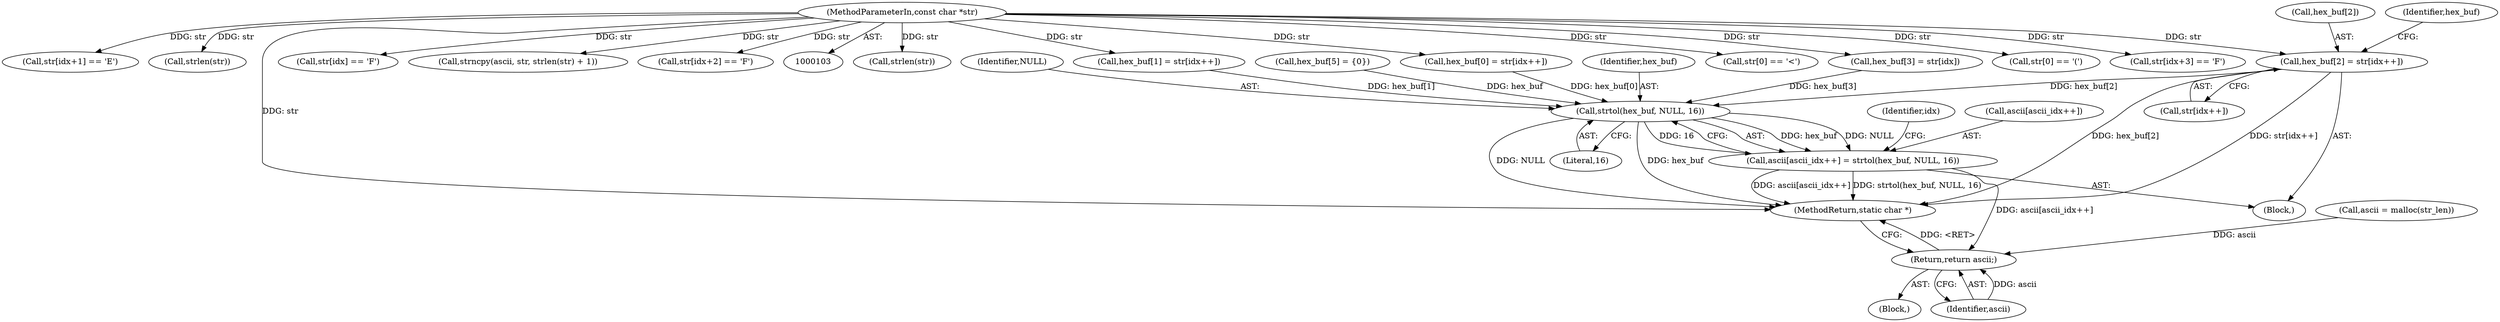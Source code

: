 digraph "0_pdfresurrect_0c4120fffa3dffe97b95c486a120eded82afe8a6_1@array" {
"1000233" [label="(Call,hex_buf[2] = str[idx++])"];
"1000104" [label="(MethodParameterIn,const char *str)"];
"1000253" [label="(Call,strtol(hex_buf, NULL, 16))"];
"1000248" [label="(Call,ascii[ascii_idx++] = strtol(hex_buf, NULL, 16))"];
"1000257" [label="(Return,return ascii;)"];
"1000142" [label="(Call,strlen(str))"];
"1000253" [label="(Call,strtol(hex_buf, NULL, 16))"];
"1000217" [label="(Call,hex_buf[0] = str[idx++])"];
"1000255" [label="(Identifier,NULL)"];
"1000149" [label="(Call,str[0] == '<')"];
"1000113" [label="(Call,hex_buf[5] = {0})"];
"1000254" [label="(Identifier,hex_buf)"];
"1000243" [label="(Identifier,hex_buf)"];
"1000216" [label="(Block,)"];
"1000106" [label="(Block,)"];
"1000258" [label="(Identifier,ascii)"];
"1000125" [label="(Call,str[0] == '(')"];
"1000256" [label="(Literal,16)"];
"1000104" [label="(MethodParameterIn,const char *str)"];
"1000189" [label="(Call,str[idx+3] == 'F')"];
"1000206" [label="(Call,ascii = malloc(str_len))"];
"1000237" [label="(Call,str[idx++])"];
"1000241" [label="(Call,hex_buf[3] = str[idx])"];
"1000174" [label="(Call,str[idx+1] == 'E')"];
"1000215" [label="(Identifier,idx)"];
"1000135" [label="(Call,strlen(str))"];
"1000168" [label="(Call,str[idx] == 'F')"];
"1000233" [label="(Call,hex_buf[2] = str[idx++])"];
"1000248" [label="(Call,ascii[ascii_idx++] = strtol(hex_buf, NULL, 16))"];
"1000259" [label="(MethodReturn,static char *)"];
"1000138" [label="(Call,strncpy(ascii, str, strlen(str) + 1))"];
"1000225" [label="(Call,hex_buf[1] = str[idx++])"];
"1000257" [label="(Return,return ascii;)"];
"1000234" [label="(Call,hex_buf[2])"];
"1000182" [label="(Call,str[idx+2] == 'F')"];
"1000249" [label="(Call,ascii[ascii_idx++])"];
"1000233" -> "1000216"  [label="AST: "];
"1000233" -> "1000237"  [label="CFG: "];
"1000234" -> "1000233"  [label="AST: "];
"1000237" -> "1000233"  [label="AST: "];
"1000243" -> "1000233"  [label="CFG: "];
"1000233" -> "1000259"  [label="DDG: str[idx++]"];
"1000233" -> "1000259"  [label="DDG: hex_buf[2]"];
"1000104" -> "1000233"  [label="DDG: str"];
"1000233" -> "1000253"  [label="DDG: hex_buf[2]"];
"1000104" -> "1000103"  [label="AST: "];
"1000104" -> "1000259"  [label="DDG: str"];
"1000104" -> "1000125"  [label="DDG: str"];
"1000104" -> "1000135"  [label="DDG: str"];
"1000104" -> "1000138"  [label="DDG: str"];
"1000104" -> "1000142"  [label="DDG: str"];
"1000104" -> "1000149"  [label="DDG: str"];
"1000104" -> "1000168"  [label="DDG: str"];
"1000104" -> "1000174"  [label="DDG: str"];
"1000104" -> "1000182"  [label="DDG: str"];
"1000104" -> "1000189"  [label="DDG: str"];
"1000104" -> "1000217"  [label="DDG: str"];
"1000104" -> "1000225"  [label="DDG: str"];
"1000104" -> "1000241"  [label="DDG: str"];
"1000253" -> "1000248"  [label="AST: "];
"1000253" -> "1000256"  [label="CFG: "];
"1000254" -> "1000253"  [label="AST: "];
"1000255" -> "1000253"  [label="AST: "];
"1000256" -> "1000253"  [label="AST: "];
"1000248" -> "1000253"  [label="CFG: "];
"1000253" -> "1000259"  [label="DDG: NULL"];
"1000253" -> "1000259"  [label="DDG: hex_buf"];
"1000253" -> "1000248"  [label="DDG: hex_buf"];
"1000253" -> "1000248"  [label="DDG: NULL"];
"1000253" -> "1000248"  [label="DDG: 16"];
"1000225" -> "1000253"  [label="DDG: hex_buf[1]"];
"1000217" -> "1000253"  [label="DDG: hex_buf[0]"];
"1000113" -> "1000253"  [label="DDG: hex_buf"];
"1000241" -> "1000253"  [label="DDG: hex_buf[3]"];
"1000248" -> "1000216"  [label="AST: "];
"1000249" -> "1000248"  [label="AST: "];
"1000215" -> "1000248"  [label="CFG: "];
"1000248" -> "1000259"  [label="DDG: strtol(hex_buf, NULL, 16)"];
"1000248" -> "1000259"  [label="DDG: ascii[ascii_idx++]"];
"1000248" -> "1000257"  [label="DDG: ascii[ascii_idx++]"];
"1000257" -> "1000106"  [label="AST: "];
"1000257" -> "1000258"  [label="CFG: "];
"1000258" -> "1000257"  [label="AST: "];
"1000259" -> "1000257"  [label="CFG: "];
"1000257" -> "1000259"  [label="DDG: <RET>"];
"1000258" -> "1000257"  [label="DDG: ascii"];
"1000206" -> "1000257"  [label="DDG: ascii"];
}
